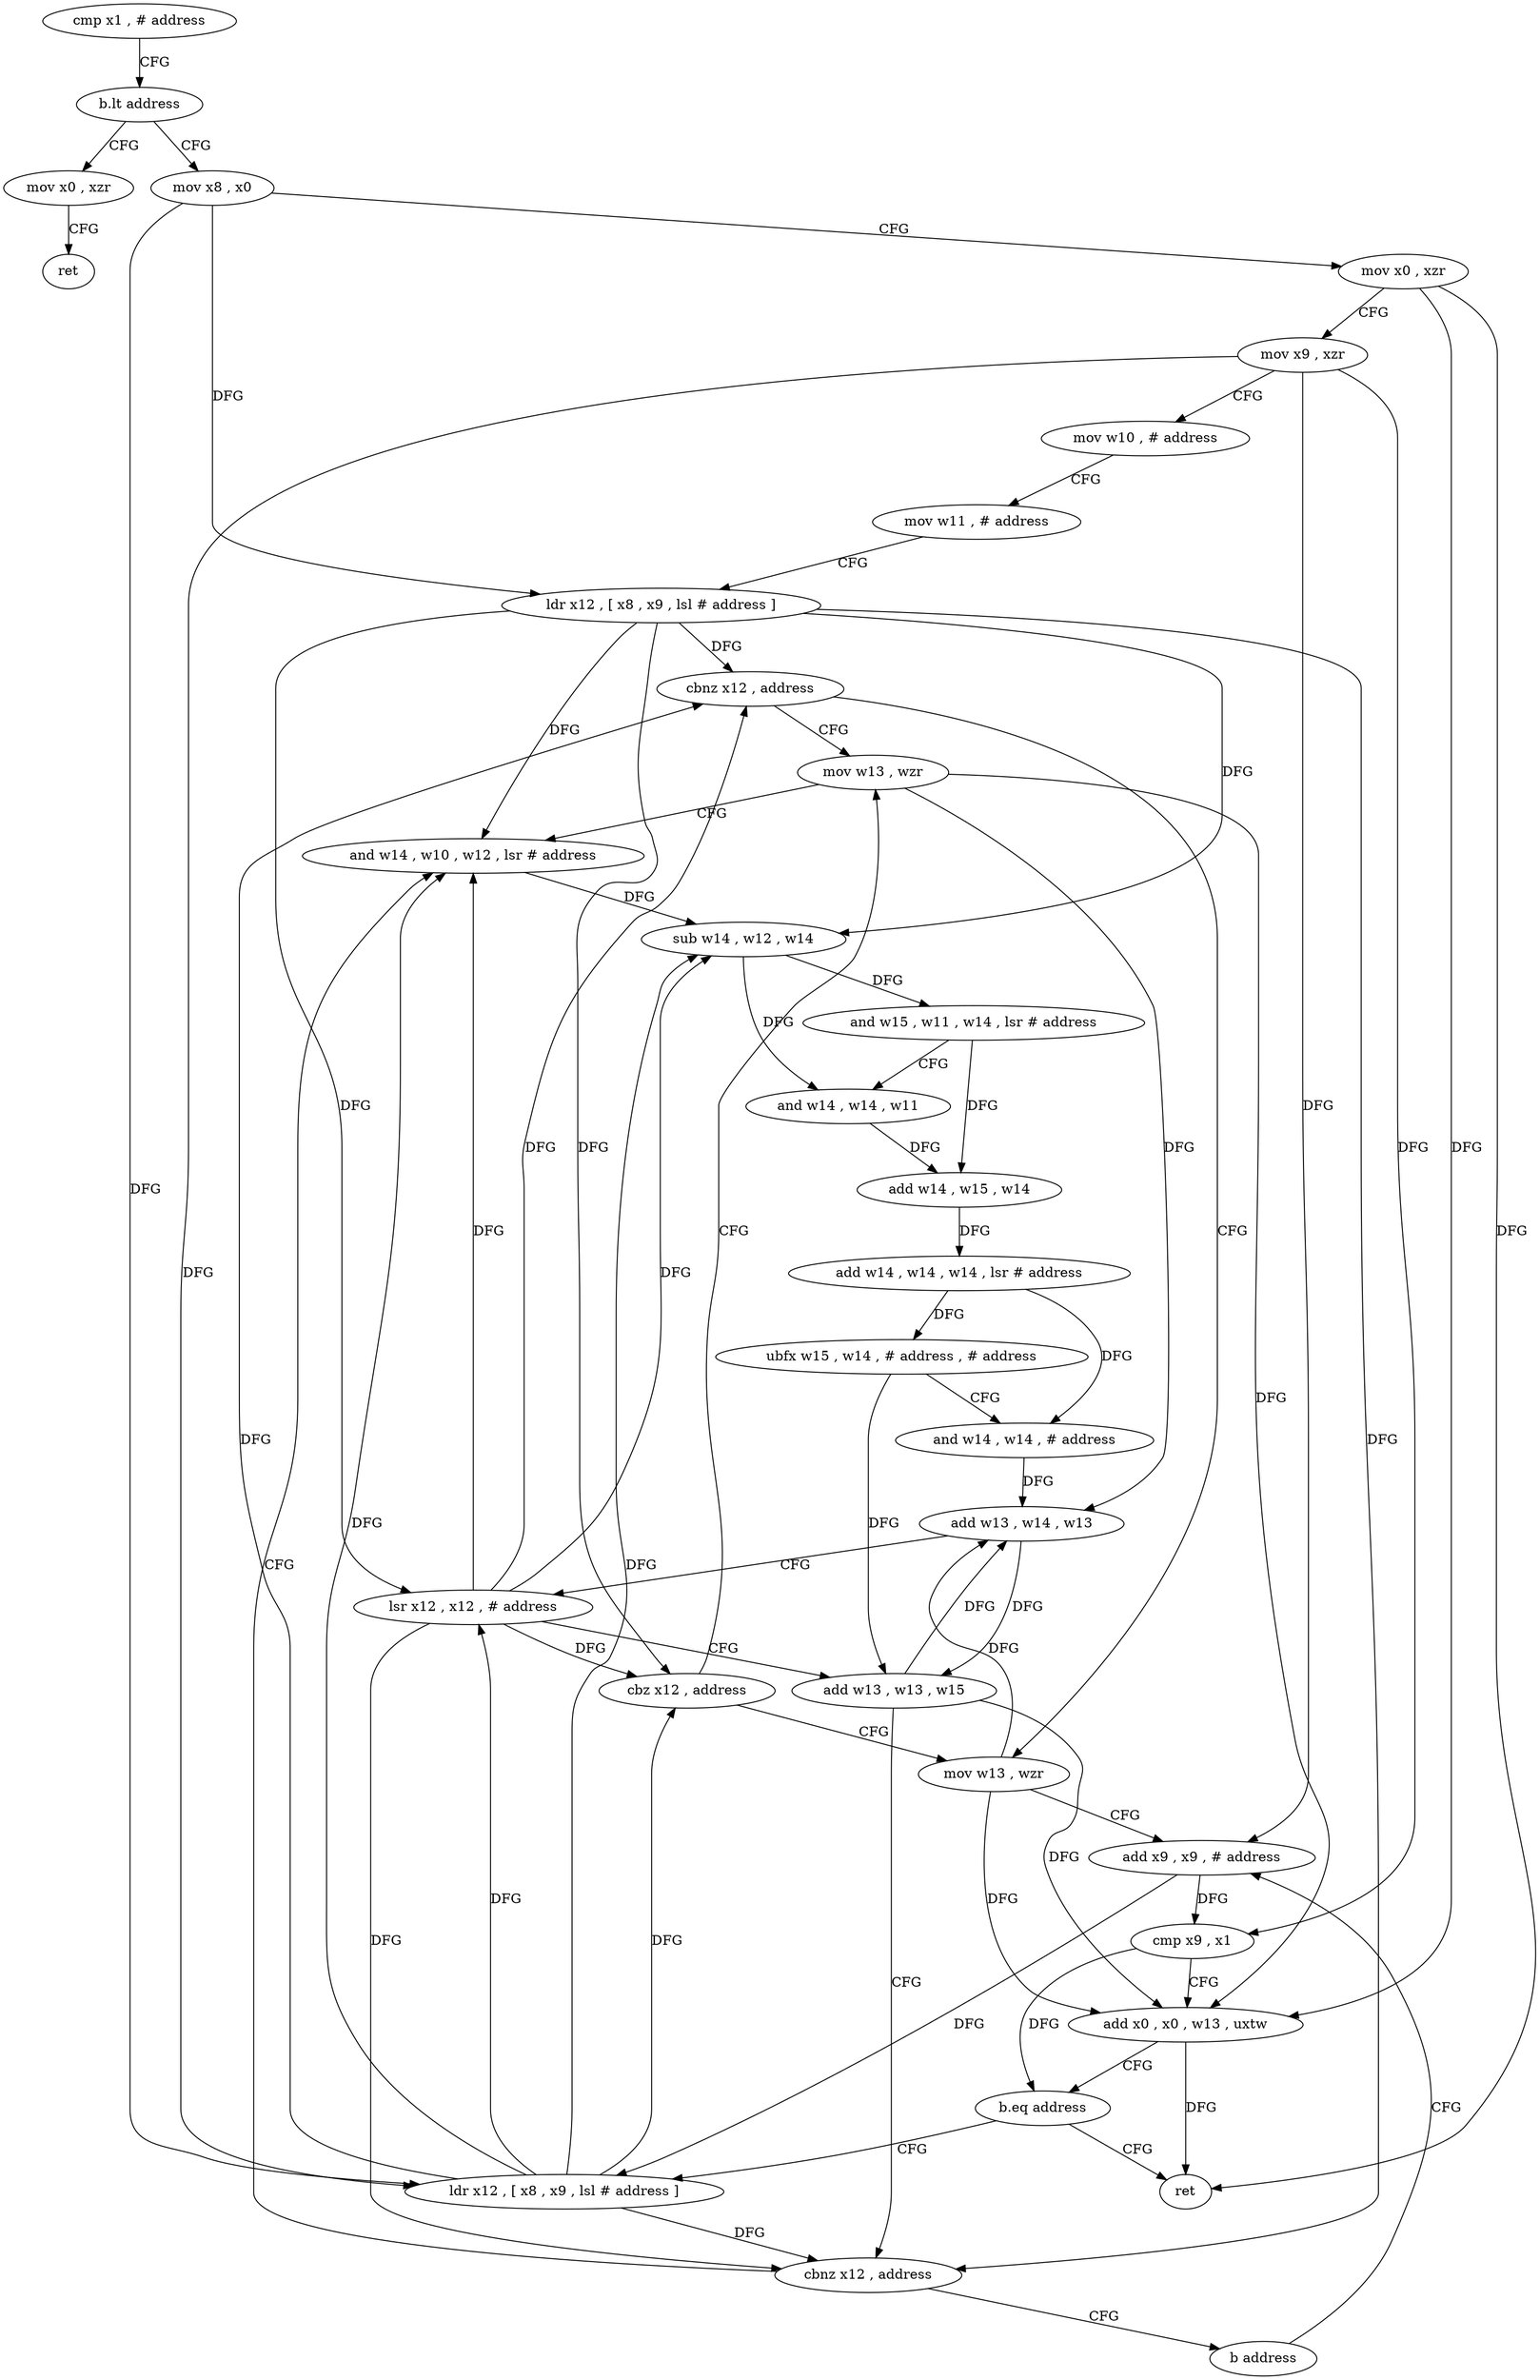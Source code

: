 digraph "func" {
"4263336" [label = "cmp x1 , # address" ]
"4263340" [label = "b.lt address" ]
"4263460" [label = "mov x0 , xzr" ]
"4263344" [label = "mov x8 , x0" ]
"4263464" [label = "ret" ]
"4263348" [label = "mov x0 , xzr" ]
"4263352" [label = "mov x9 , xzr" ]
"4263356" [label = "mov w10 , # address" ]
"4263360" [label = "mov w11 , # address" ]
"4263364" [label = "ldr x12 , [ x8 , x9 , lsl # address ]" ]
"4263368" [label = "cbnz x12 , address" ]
"4263400" [label = "mov w13 , wzr" ]
"4263372" [label = "mov w13 , wzr" ]
"4263404" [label = "and w14 , w10 , w12 , lsr # address" ]
"4263376" [label = "add x9 , x9 , # address" ]
"4263408" [label = "sub w14 , w12 , w14" ]
"4263412" [label = "and w15 , w11 , w14 , lsr # address" ]
"4263416" [label = "and w14 , w14 , w11" ]
"4263420" [label = "add w14 , w15 , w14" ]
"4263424" [label = "add w14 , w14 , w14 , lsr # address" ]
"4263428" [label = "ubfx w15 , w14 , # address , # address" ]
"4263432" [label = "and w14 , w14 , # address" ]
"4263436" [label = "add w13 , w14 , w13" ]
"4263440" [label = "lsr x12 , x12 , # address" ]
"4263444" [label = "add w13 , w13 , w15" ]
"4263448" [label = "cbnz x12 , address" ]
"4263452" [label = "b address" ]
"4263456" [label = "ret" ]
"4263392" [label = "ldr x12 , [ x8 , x9 , lsl # address ]" ]
"4263396" [label = "cbz x12 , address" ]
"4263380" [label = "cmp x9 , x1" ]
"4263384" [label = "add x0 , x0 , w13 , uxtw" ]
"4263388" [label = "b.eq address" ]
"4263336" -> "4263340" [ label = "CFG" ]
"4263340" -> "4263460" [ label = "CFG" ]
"4263340" -> "4263344" [ label = "CFG" ]
"4263460" -> "4263464" [ label = "CFG" ]
"4263344" -> "4263348" [ label = "CFG" ]
"4263344" -> "4263364" [ label = "DFG" ]
"4263344" -> "4263392" [ label = "DFG" ]
"4263348" -> "4263352" [ label = "CFG" ]
"4263348" -> "4263384" [ label = "DFG" ]
"4263348" -> "4263456" [ label = "DFG" ]
"4263352" -> "4263356" [ label = "CFG" ]
"4263352" -> "4263376" [ label = "DFG" ]
"4263352" -> "4263380" [ label = "DFG" ]
"4263352" -> "4263392" [ label = "DFG" ]
"4263356" -> "4263360" [ label = "CFG" ]
"4263360" -> "4263364" [ label = "CFG" ]
"4263364" -> "4263368" [ label = "DFG" ]
"4263364" -> "4263404" [ label = "DFG" ]
"4263364" -> "4263408" [ label = "DFG" ]
"4263364" -> "4263440" [ label = "DFG" ]
"4263364" -> "4263448" [ label = "DFG" ]
"4263364" -> "4263396" [ label = "DFG" ]
"4263368" -> "4263400" [ label = "CFG" ]
"4263368" -> "4263372" [ label = "CFG" ]
"4263400" -> "4263404" [ label = "CFG" ]
"4263400" -> "4263436" [ label = "DFG" ]
"4263400" -> "4263384" [ label = "DFG" ]
"4263372" -> "4263376" [ label = "CFG" ]
"4263372" -> "4263436" [ label = "DFG" ]
"4263372" -> "4263384" [ label = "DFG" ]
"4263404" -> "4263408" [ label = "DFG" ]
"4263376" -> "4263380" [ label = "DFG" ]
"4263376" -> "4263392" [ label = "DFG" ]
"4263408" -> "4263412" [ label = "DFG" ]
"4263408" -> "4263416" [ label = "DFG" ]
"4263412" -> "4263416" [ label = "CFG" ]
"4263412" -> "4263420" [ label = "DFG" ]
"4263416" -> "4263420" [ label = "DFG" ]
"4263420" -> "4263424" [ label = "DFG" ]
"4263424" -> "4263428" [ label = "DFG" ]
"4263424" -> "4263432" [ label = "DFG" ]
"4263428" -> "4263432" [ label = "CFG" ]
"4263428" -> "4263444" [ label = "DFG" ]
"4263432" -> "4263436" [ label = "DFG" ]
"4263436" -> "4263440" [ label = "CFG" ]
"4263436" -> "4263444" [ label = "DFG" ]
"4263440" -> "4263444" [ label = "CFG" ]
"4263440" -> "4263368" [ label = "DFG" ]
"4263440" -> "4263404" [ label = "DFG" ]
"4263440" -> "4263408" [ label = "DFG" ]
"4263440" -> "4263448" [ label = "DFG" ]
"4263440" -> "4263396" [ label = "DFG" ]
"4263444" -> "4263448" [ label = "CFG" ]
"4263444" -> "4263436" [ label = "DFG" ]
"4263444" -> "4263384" [ label = "DFG" ]
"4263448" -> "4263404" [ label = "CFG" ]
"4263448" -> "4263452" [ label = "CFG" ]
"4263452" -> "4263376" [ label = "CFG" ]
"4263392" -> "4263396" [ label = "DFG" ]
"4263392" -> "4263368" [ label = "DFG" ]
"4263392" -> "4263404" [ label = "DFG" ]
"4263392" -> "4263440" [ label = "DFG" ]
"4263392" -> "4263448" [ label = "DFG" ]
"4263392" -> "4263408" [ label = "DFG" ]
"4263396" -> "4263372" [ label = "CFG" ]
"4263396" -> "4263400" [ label = "CFG" ]
"4263380" -> "4263384" [ label = "CFG" ]
"4263380" -> "4263388" [ label = "DFG" ]
"4263384" -> "4263388" [ label = "CFG" ]
"4263384" -> "4263456" [ label = "DFG" ]
"4263388" -> "4263456" [ label = "CFG" ]
"4263388" -> "4263392" [ label = "CFG" ]
}
